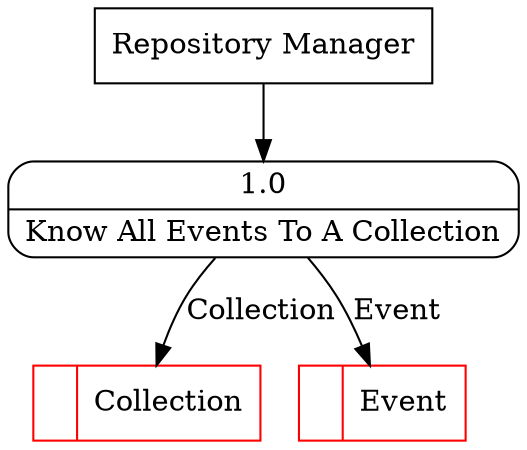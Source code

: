 digraph dfd2{ 
node[shape=record]
200 [label="<f0>  |<f1> Collection " color=red];
201 [label="<f0>  |<f1> Event " color=red];
202 [label="Repository Manager" shape=box];
203 [label="{<f0> 1.0|<f1> Know All Events To A Collection }" shape=Mrecord];
202 -> 203
203 -> 201 [label="Event"]
203 -> 200 [label="Collection"]
}